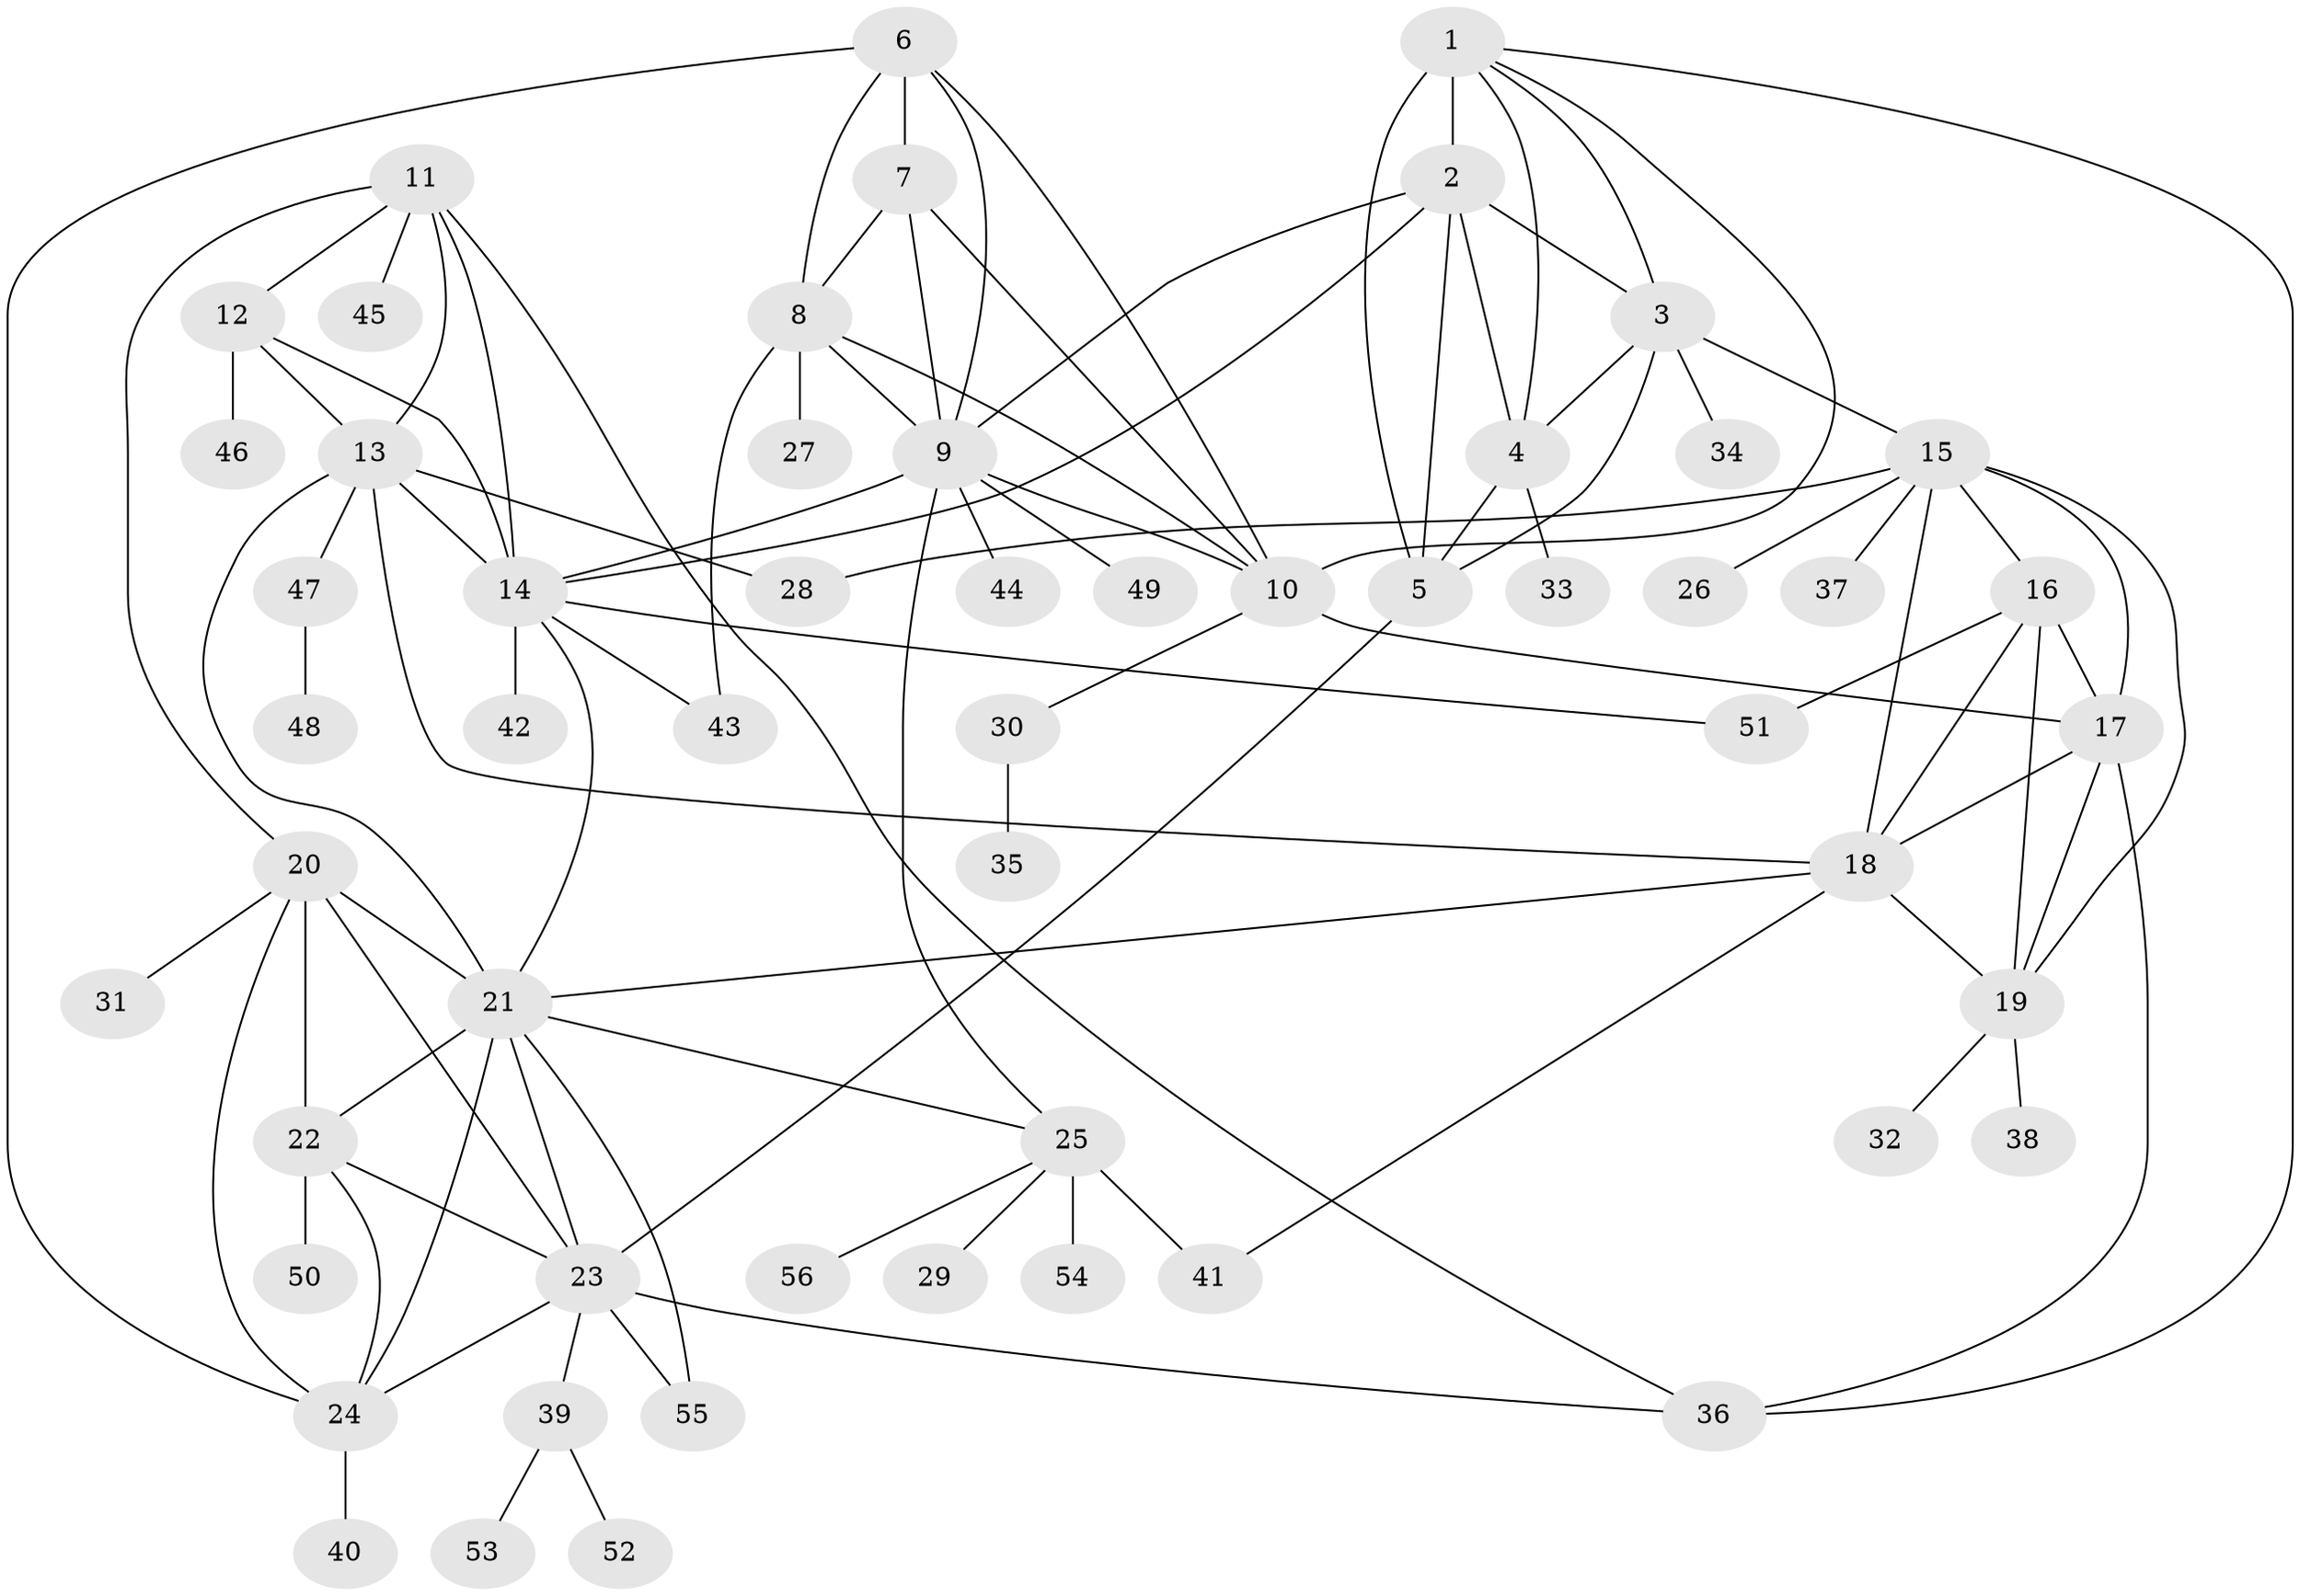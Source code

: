 // original degree distribution, {4: 0.03571428571428571, 12: 0.008928571428571428, 7: 0.05357142857142857, 6: 0.044642857142857144, 9: 0.017857142857142856, 10: 0.017857142857142856, 8: 0.026785714285714284, 5: 0.026785714285714284, 11: 0.026785714285714284, 2: 0.22321428571428573, 1: 0.5178571428571429}
// Generated by graph-tools (version 1.1) at 2025/37/03/09/25 02:37:25]
// undirected, 56 vertices, 100 edges
graph export_dot {
graph [start="1"]
  node [color=gray90,style=filled];
  1;
  2;
  3;
  4;
  5;
  6;
  7;
  8;
  9;
  10;
  11;
  12;
  13;
  14;
  15;
  16;
  17;
  18;
  19;
  20;
  21;
  22;
  23;
  24;
  25;
  26;
  27;
  28;
  29;
  30;
  31;
  32;
  33;
  34;
  35;
  36;
  37;
  38;
  39;
  40;
  41;
  42;
  43;
  44;
  45;
  46;
  47;
  48;
  49;
  50;
  51;
  52;
  53;
  54;
  55;
  56;
  1 -- 2 [weight=6.0];
  1 -- 3 [weight=1.0];
  1 -- 4 [weight=1.0];
  1 -- 5 [weight=1.0];
  1 -- 10 [weight=1.0];
  1 -- 36 [weight=1.0];
  2 -- 3 [weight=1.0];
  2 -- 4 [weight=1.0];
  2 -- 5 [weight=1.0];
  2 -- 9 [weight=1.0];
  2 -- 14 [weight=1.0];
  3 -- 4 [weight=1.0];
  3 -- 5 [weight=1.0];
  3 -- 15 [weight=1.0];
  3 -- 34 [weight=1.0];
  4 -- 5 [weight=1.0];
  4 -- 33 [weight=1.0];
  5 -- 23 [weight=1.0];
  6 -- 7 [weight=1.0];
  6 -- 8 [weight=1.0];
  6 -- 9 [weight=1.0];
  6 -- 10 [weight=1.0];
  6 -- 24 [weight=1.0];
  7 -- 8 [weight=3.0];
  7 -- 9 [weight=1.0];
  7 -- 10 [weight=1.0];
  8 -- 9 [weight=1.0];
  8 -- 10 [weight=1.0];
  8 -- 27 [weight=1.0];
  8 -- 43 [weight=1.0];
  9 -- 10 [weight=1.0];
  9 -- 14 [weight=1.0];
  9 -- 25 [weight=1.0];
  9 -- 44 [weight=1.0];
  9 -- 49 [weight=1.0];
  10 -- 17 [weight=1.0];
  10 -- 30 [weight=1.0];
  11 -- 12 [weight=1.0];
  11 -- 13 [weight=2.0];
  11 -- 14 [weight=1.0];
  11 -- 20 [weight=1.0];
  11 -- 36 [weight=1.0];
  11 -- 45 [weight=2.0];
  12 -- 13 [weight=2.0];
  12 -- 14 [weight=1.0];
  12 -- 46 [weight=1.0];
  13 -- 14 [weight=2.0];
  13 -- 18 [weight=1.0];
  13 -- 21 [weight=1.0];
  13 -- 28 [weight=1.0];
  13 -- 47 [weight=1.0];
  14 -- 21 [weight=1.0];
  14 -- 42 [weight=1.0];
  14 -- 43 [weight=1.0];
  14 -- 51 [weight=1.0];
  15 -- 16 [weight=1.0];
  15 -- 17 [weight=1.0];
  15 -- 18 [weight=1.0];
  15 -- 19 [weight=1.0];
  15 -- 26 [weight=1.0];
  15 -- 28 [weight=1.0];
  15 -- 37 [weight=3.0];
  16 -- 17 [weight=1.0];
  16 -- 18 [weight=1.0];
  16 -- 19 [weight=1.0];
  16 -- 51 [weight=2.0];
  17 -- 18 [weight=1.0];
  17 -- 19 [weight=1.0];
  17 -- 36 [weight=1.0];
  18 -- 19 [weight=1.0];
  18 -- 21 [weight=1.0];
  18 -- 41 [weight=1.0];
  19 -- 32 [weight=1.0];
  19 -- 38 [weight=1.0];
  20 -- 21 [weight=5.0];
  20 -- 22 [weight=1.0];
  20 -- 23 [weight=1.0];
  20 -- 24 [weight=1.0];
  20 -- 31 [weight=1.0];
  21 -- 22 [weight=1.0];
  21 -- 23 [weight=1.0];
  21 -- 24 [weight=1.0];
  21 -- 25 [weight=1.0];
  21 -- 55 [weight=1.0];
  22 -- 23 [weight=1.0];
  22 -- 24 [weight=1.0];
  22 -- 50 [weight=1.0];
  23 -- 24 [weight=1.0];
  23 -- 36 [weight=1.0];
  23 -- 39 [weight=1.0];
  23 -- 55 [weight=2.0];
  24 -- 40 [weight=2.0];
  25 -- 29 [weight=1.0];
  25 -- 41 [weight=1.0];
  25 -- 54 [weight=1.0];
  25 -- 56 [weight=1.0];
  30 -- 35 [weight=1.0];
  39 -- 52 [weight=2.0];
  39 -- 53 [weight=1.0];
  47 -- 48 [weight=1.0];
}
